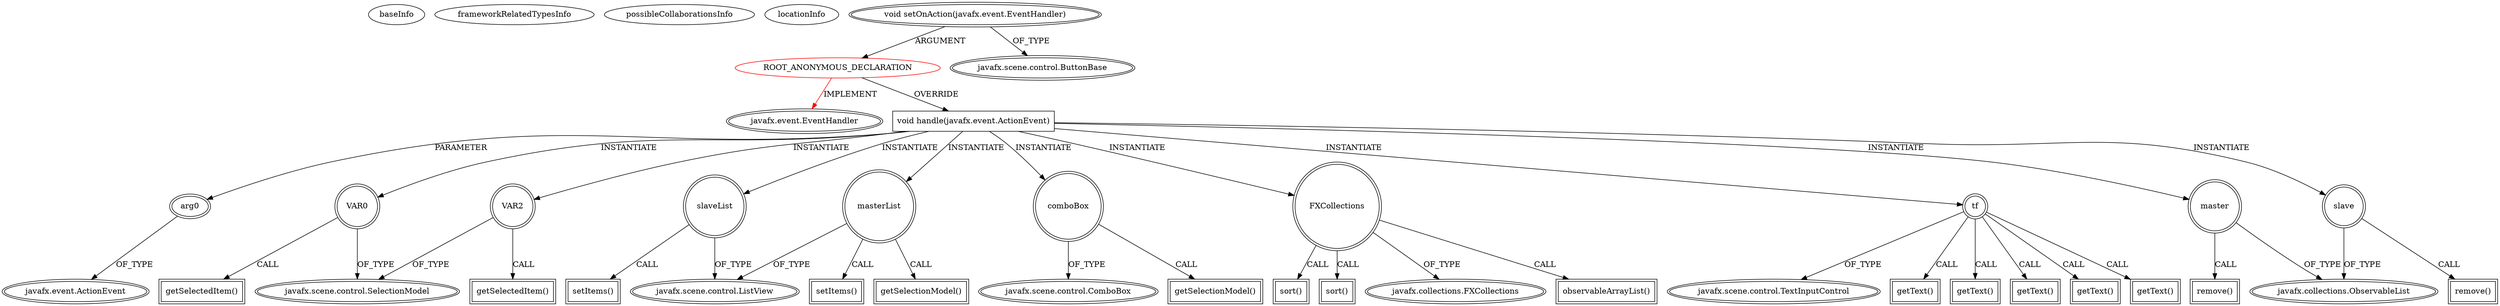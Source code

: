 digraph {
baseInfo[graphId=1634,category="extension_graph",isAnonymous=true,possibleRelation=false]
frameworkRelatedTypesInfo[0="javafx.event.EventHandler"]
possibleCollaborationsInfo[]
locationInfo[projectName="Zulukas-IJA",filePath="/Zulukas-IJA/IJA-master/src/InsightJournalApplication/GUI.java",contextSignature="void buildTopicGrid()",graphId="1634"]
0[label="ROOT_ANONYMOUS_DECLARATION",vertexType="ROOT_ANONYMOUS_DECLARATION",isFrameworkType=false,color=red]
1[label="javafx.event.EventHandler",vertexType="FRAMEWORK_INTERFACE_TYPE",isFrameworkType=true,peripheries=2]
2[label="void setOnAction(javafx.event.EventHandler)",vertexType="OUTSIDE_CALL",isFrameworkType=true,peripheries=2]
3[label="javafx.scene.control.ButtonBase",vertexType="FRAMEWORK_CLASS_TYPE",isFrameworkType=true,peripheries=2]
4[label="void handle(javafx.event.ActionEvent)",vertexType="OVERRIDING_METHOD_DECLARATION",isFrameworkType=false,shape=box]
5[label="arg0",vertexType="PARAMETER_DECLARATION",isFrameworkType=true,peripheries=2]
6[label="javafx.event.ActionEvent",vertexType="FRAMEWORK_CLASS_TYPE",isFrameworkType=true,peripheries=2]
7[label="VAR0",vertexType="VARIABLE_EXPRESION",isFrameworkType=true,peripheries=2,shape=circle]
9[label="javafx.scene.control.SelectionModel",vertexType="FRAMEWORK_CLASS_TYPE",isFrameworkType=true,peripheries=2]
8[label="getSelectedItem()",vertexType="INSIDE_CALL",isFrameworkType=true,peripheries=2,shape=box]
10[label="masterList",vertexType="VARIABLE_EXPRESION",isFrameworkType=true,peripheries=2,shape=circle]
12[label="javafx.scene.control.ListView",vertexType="FRAMEWORK_CLASS_TYPE",isFrameworkType=true,peripheries=2]
11[label="getSelectionModel()",vertexType="INSIDE_CALL",isFrameworkType=true,peripheries=2,shape=box]
13[label="VAR2",vertexType="VARIABLE_EXPRESION",isFrameworkType=true,peripheries=2,shape=circle]
14[label="getSelectedItem()",vertexType="INSIDE_CALL",isFrameworkType=true,peripheries=2,shape=box]
16[label="comboBox",vertexType="VARIABLE_EXPRESION",isFrameworkType=true,peripheries=2,shape=circle]
18[label="javafx.scene.control.ComboBox",vertexType="FRAMEWORK_CLASS_TYPE",isFrameworkType=true,peripheries=2]
17[label="getSelectionModel()",vertexType="INSIDE_CALL",isFrameworkType=true,peripheries=2,shape=box]
19[label="FXCollections",vertexType="VARIABLE_EXPRESION",isFrameworkType=true,peripheries=2,shape=circle]
21[label="javafx.collections.FXCollections",vertexType="FRAMEWORK_CLASS_TYPE",isFrameworkType=true,peripheries=2]
20[label="observableArrayList()",vertexType="INSIDE_CALL",isFrameworkType=true,peripheries=2,shape=box]
22[label="tf",vertexType="VARIABLE_EXPRESION",isFrameworkType=true,peripheries=2,shape=circle]
24[label="javafx.scene.control.TextInputControl",vertexType="FRAMEWORK_CLASS_TYPE",isFrameworkType=true,peripheries=2]
23[label="getText()",vertexType="INSIDE_CALL",isFrameworkType=true,peripheries=2,shape=box]
26[label="getText()",vertexType="INSIDE_CALL",isFrameworkType=true,peripheries=2,shape=box]
28[label="getText()",vertexType="INSIDE_CALL",isFrameworkType=true,peripheries=2,shape=box]
29[label="master",vertexType="VARIABLE_EXPRESION",isFrameworkType=true,peripheries=2,shape=circle]
31[label="javafx.collections.ObservableList",vertexType="FRAMEWORK_INTERFACE_TYPE",isFrameworkType=true,peripheries=2]
30[label="remove()",vertexType="INSIDE_CALL",isFrameworkType=true,peripheries=2,shape=box]
33[label="sort()",vertexType="INSIDE_CALL",isFrameworkType=true,peripheries=2,shape=box]
35[label="setItems()",vertexType="INSIDE_CALL",isFrameworkType=true,peripheries=2,shape=box]
37[label="getText()",vertexType="INSIDE_CALL",isFrameworkType=true,peripheries=2,shape=box]
39[label="getText()",vertexType="INSIDE_CALL",isFrameworkType=true,peripheries=2,shape=box]
40[label="slave",vertexType="VARIABLE_EXPRESION",isFrameworkType=true,peripheries=2,shape=circle]
41[label="remove()",vertexType="INSIDE_CALL",isFrameworkType=true,peripheries=2,shape=box]
44[label="sort()",vertexType="INSIDE_CALL",isFrameworkType=true,peripheries=2,shape=box]
45[label="slaveList",vertexType="VARIABLE_EXPRESION",isFrameworkType=true,peripheries=2,shape=circle]
46[label="setItems()",vertexType="INSIDE_CALL",isFrameworkType=true,peripheries=2,shape=box]
0->1[label="IMPLEMENT",color=red]
2->0[label="ARGUMENT"]
2->3[label="OF_TYPE"]
0->4[label="OVERRIDE"]
5->6[label="OF_TYPE"]
4->5[label="PARAMETER"]
4->7[label="INSTANTIATE"]
7->9[label="OF_TYPE"]
7->8[label="CALL"]
4->10[label="INSTANTIATE"]
10->12[label="OF_TYPE"]
10->11[label="CALL"]
4->13[label="INSTANTIATE"]
13->9[label="OF_TYPE"]
13->14[label="CALL"]
4->16[label="INSTANTIATE"]
16->18[label="OF_TYPE"]
16->17[label="CALL"]
4->19[label="INSTANTIATE"]
19->21[label="OF_TYPE"]
19->20[label="CALL"]
4->22[label="INSTANTIATE"]
22->24[label="OF_TYPE"]
22->23[label="CALL"]
22->26[label="CALL"]
22->28[label="CALL"]
4->29[label="INSTANTIATE"]
29->31[label="OF_TYPE"]
29->30[label="CALL"]
19->33[label="CALL"]
10->35[label="CALL"]
22->37[label="CALL"]
22->39[label="CALL"]
4->40[label="INSTANTIATE"]
40->31[label="OF_TYPE"]
40->41[label="CALL"]
19->44[label="CALL"]
4->45[label="INSTANTIATE"]
45->12[label="OF_TYPE"]
45->46[label="CALL"]
}
